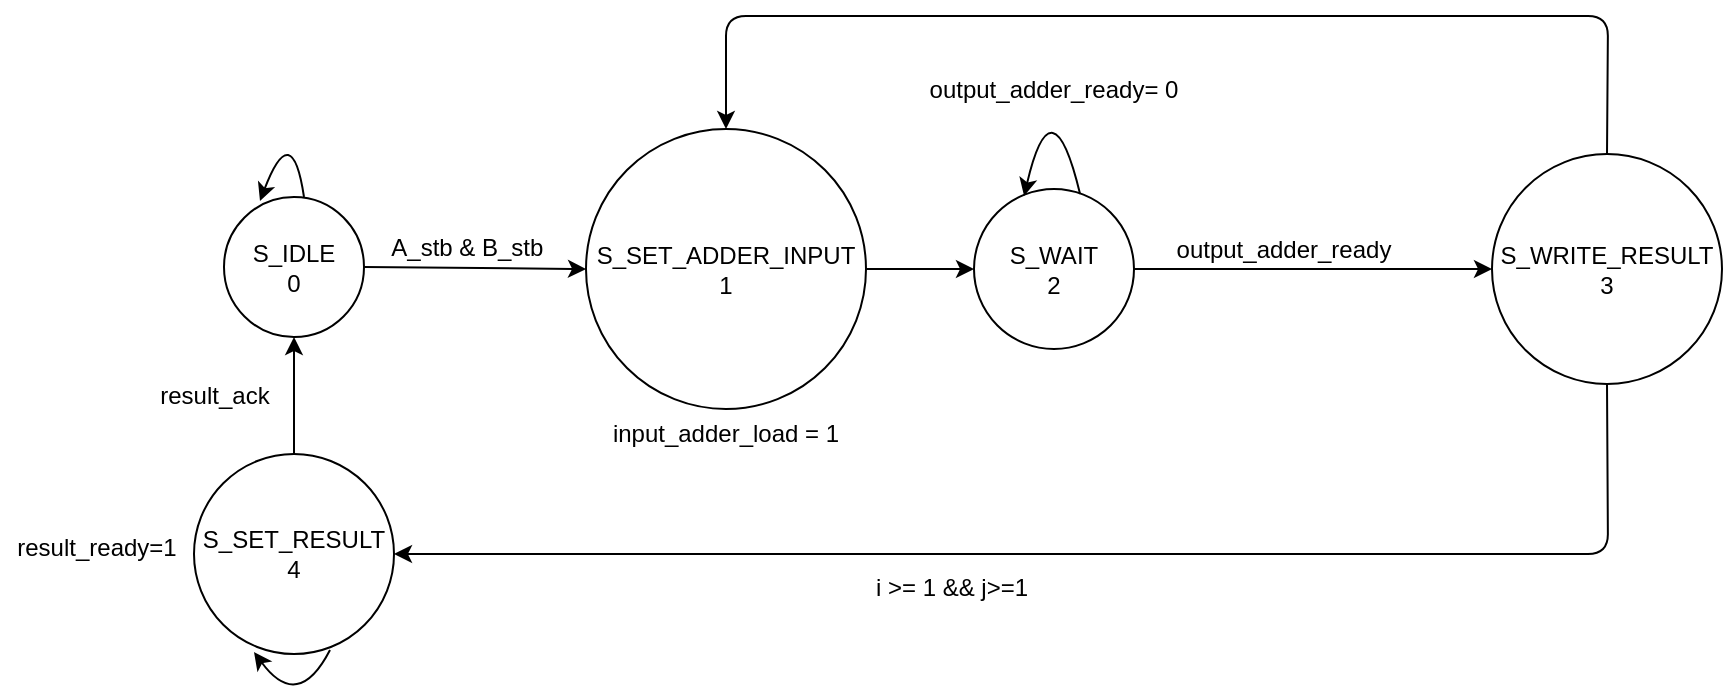 <mxfile version="12.1.3" type="device" pages="1"><diagram id="C0EzYr8PC07dvV3snxJW" name="Page-1"><mxGraphModel dx="932" dy="453" grid="0" gridSize="10" guides="1" tooltips="1" connect="1" arrows="1" fold="1" page="0" pageScale="1" pageWidth="827" pageHeight="1169" math="0" shadow="0"><root><mxCell id="0"/><mxCell id="1" parent="0"/><mxCell id="zCL9SL9qPgamhcy-hfyn-1" value="S_IDLE&lt;br&gt;0" style="ellipse;whiteSpace=wrap;html=1;aspect=fixed;" parent="1" vertex="1"><mxGeometry x="180" y="131.5" width="70" height="70" as="geometry"/></mxCell><mxCell id="zCL9SL9qPgamhcy-hfyn-8" style="edgeStyle=orthogonalEdgeStyle;rounded=0;orthogonalLoop=1;jettySize=auto;html=1;entryX=0;entryY=0.5;entryDx=0;entryDy=0;" parent="1" source="zCL9SL9qPgamhcy-hfyn-3" target="zCL9SL9qPgamhcy-hfyn-6" edge="1"><mxGeometry relative="1" as="geometry"/></mxCell><mxCell id="zCL9SL9qPgamhcy-hfyn-3" value="S_SET_ADDER_INPUT&lt;br&gt;1" style="ellipse;whiteSpace=wrap;html=1;aspect=fixed;" parent="1" vertex="1"><mxGeometry x="361" y="97.5" width="140" height="140" as="geometry"/></mxCell><mxCell id="zCL9SL9qPgamhcy-hfyn-5" value="" style="curved=1;endArrow=classic;html=1;entryX=0.257;entryY=0.029;entryDx=0;entryDy=0;entryPerimeter=0;" parent="1" edge="1" target="zCL9SL9qPgamhcy-hfyn-1"><mxGeometry width="50" height="50" relative="1" as="geometry"><mxPoint x="220" y="131.5" as="sourcePoint"/><mxPoint x="200" y="131.5" as="targetPoint"/><Array as="points"><mxPoint x="214" y="91.5"/></Array></mxGeometry></mxCell><mxCell id="zCL9SL9qPgamhcy-hfyn-15" style="edgeStyle=orthogonalEdgeStyle;rounded=0;orthogonalLoop=1;jettySize=auto;html=1;entryX=0;entryY=0.5;entryDx=0;entryDy=0;" parent="1" source="zCL9SL9qPgamhcy-hfyn-6" target="zCL9SL9qPgamhcy-hfyn-13" edge="1"><mxGeometry relative="1" as="geometry"><mxPoint x="640" y="150" as="targetPoint"/></mxGeometry></mxCell><mxCell id="zCL9SL9qPgamhcy-hfyn-6" value="S_WAIT&lt;br&gt;2" style="ellipse;whiteSpace=wrap;html=1;aspect=fixed;" parent="1" vertex="1"><mxGeometry x="555" y="127.5" width="80" height="80" as="geometry"/></mxCell><mxCell id="zCL9SL9qPgamhcy-hfyn-10" value="input_adder_load = 1" style="text;html=1;strokeColor=none;fillColor=none;align=center;verticalAlign=middle;whiteSpace=wrap;rounded=0;" parent="1" vertex="1"><mxGeometry x="367" y="240" width="128" height="20" as="geometry"/></mxCell><mxCell id="zCL9SL9qPgamhcy-hfyn-11" value="" style="curved=1;endArrow=classic;html=1;exitX=0.663;exitY=0.031;exitDx=0;exitDy=0;exitPerimeter=0;entryX=0.313;entryY=0.044;entryDx=0;entryDy=0;entryPerimeter=0;" parent="1" edge="1" target="zCL9SL9qPgamhcy-hfyn-6" source="zCL9SL9qPgamhcy-hfyn-6"><mxGeometry width="50" height="50" relative="1" as="geometry"><mxPoint x="605" y="123.5" as="sourcePoint"/><mxPoint x="585" y="123.5" as="targetPoint"/><Array as="points"><mxPoint x="594" y="71.5"/></Array></mxGeometry></mxCell><mxCell id="zCL9SL9qPgamhcy-hfyn-12" value="output_adder_ready= 0" style="text;html=1;strokeColor=none;fillColor=none;align=center;verticalAlign=middle;whiteSpace=wrap;rounded=0;" parent="1" vertex="1"><mxGeometry x="525" y="67.5" width="140" height="20" as="geometry"/></mxCell><mxCell id="zCL9SL9qPgamhcy-hfyn-13" value="S_WRITE_RESULT&lt;br&gt;3" style="ellipse;whiteSpace=wrap;html=1;aspect=fixed;" parent="1" vertex="1"><mxGeometry x="814" y="110" width="115" height="115" as="geometry"/></mxCell><mxCell id="zCL9SL9qPgamhcy-hfyn-16" value="output_adder_ready" style="text;html=1;strokeColor=none;fillColor=none;align=center;verticalAlign=middle;whiteSpace=wrap;rounded=0;" parent="1" vertex="1"><mxGeometry x="640" y="147.5" width="140" height="20" as="geometry"/></mxCell><mxCell id="zCL9SL9qPgamhcy-hfyn-22" style="edgeStyle=orthogonalEdgeStyle;rounded=0;orthogonalLoop=1;jettySize=auto;html=1;entryX=0.5;entryY=1;entryDx=0;entryDy=0;" parent="1" source="zCL9SL9qPgamhcy-hfyn-17" target="zCL9SL9qPgamhcy-hfyn-1" edge="1"><mxGeometry relative="1" as="geometry"/></mxCell><mxCell id="zCL9SL9qPgamhcy-hfyn-17" value="S_SET_RESULT&lt;br&gt;4" style="ellipse;whiteSpace=wrap;html=1;aspect=fixed;" parent="1" vertex="1"><mxGeometry x="165" y="260" width="100" height="100" as="geometry"/></mxCell><mxCell id="zCL9SL9qPgamhcy-hfyn-21" value="i &amp;gt;= 1 &amp;amp;&amp;amp; j&amp;gt;=1" style="text;html=1;strokeColor=none;fillColor=none;align=center;verticalAlign=middle;whiteSpace=wrap;rounded=0;" parent="1" vertex="1"><mxGeometry x="493" y="317" width="102" height="20" as="geometry"/></mxCell><mxCell id="zCL9SL9qPgamhcy-hfyn-29" value="result_ready=1" style="text;html=1;strokeColor=none;fillColor=none;align=center;verticalAlign=middle;whiteSpace=wrap;rounded=0;" parent="1" vertex="1"><mxGeometry x="68" y="297" width="97" height="20" as="geometry"/></mxCell><mxCell id="zCL9SL9qPgamhcy-hfyn-30" value="" style="curved=1;endArrow=classic;html=1;exitX=0.68;exitY=0.98;exitDx=0;exitDy=0;exitPerimeter=0;entryX=0.3;entryY=0.99;entryDx=0;entryDy=0;entryPerimeter=0;" parent="1" edge="1" target="zCL9SL9qPgamhcy-hfyn-17" source="zCL9SL9qPgamhcy-hfyn-17"><mxGeometry width="50" height="50" relative="1" as="geometry"><mxPoint x="255" y="389" as="sourcePoint"/><mxPoint x="174" y="398" as="targetPoint"/><Array as="points"><mxPoint x="217" y="389"/></Array></mxGeometry></mxCell><mxCell id="zCL9SL9qPgamhcy-hfyn-32" value="A_stb &amp;amp; B_stb&amp;nbsp;&amp;nbsp;" style="text;html=1;strokeColor=none;fillColor=none;align=center;verticalAlign=middle;whiteSpace=wrap;rounded=0;" parent="1" vertex="1"><mxGeometry x="250" y="146.5" width="110" height="20" as="geometry"/></mxCell><mxCell id="BAyPMwNYVUelBWfdthbC-3" value="" style="endArrow=classic;html=1;exitX=0.5;exitY=1;exitDx=0;exitDy=0;entryX=1;entryY=0.5;entryDx=0;entryDy=0;" edge="1" parent="1" source="zCL9SL9qPgamhcy-hfyn-13" target="zCL9SL9qPgamhcy-hfyn-17"><mxGeometry width="50" height="50" relative="1" as="geometry"><mxPoint x="640" y="365" as="sourcePoint"/><mxPoint x="299" y="294" as="targetPoint"/><Array as="points"><mxPoint x="872" y="310"/></Array></mxGeometry></mxCell><mxCell id="BAyPMwNYVUelBWfdthbC-4" value="" style="endArrow=classic;html=1;exitX=1;exitY=0.5;exitDx=0;exitDy=0;entryX=0;entryY=0.5;entryDx=0;entryDy=0;" edge="1" parent="1" source="zCL9SL9qPgamhcy-hfyn-1" target="zCL9SL9qPgamhcy-hfyn-3"><mxGeometry width="50" height="50" relative="1" as="geometry"><mxPoint x="305" y="300" as="sourcePoint"/><mxPoint x="355" y="250" as="targetPoint"/></mxGeometry></mxCell><mxCell id="BAyPMwNYVUelBWfdthbC-5" value="" style="endArrow=classic;html=1;exitX=0.5;exitY=0;exitDx=0;exitDy=0;entryX=0.5;entryY=0;entryDx=0;entryDy=0;" edge="1" parent="1" source="zCL9SL9qPgamhcy-hfyn-13" target="zCL9SL9qPgamhcy-hfyn-3"><mxGeometry width="50" height="50" relative="1" as="geometry"><mxPoint x="858" y="77" as="sourcePoint"/><mxPoint x="444" y="69" as="targetPoint"/><Array as="points"><mxPoint x="872" y="41"/><mxPoint x="431" y="41"/></Array></mxGeometry></mxCell><mxCell id="BAyPMwNYVUelBWfdthbC-6" value="result_ack" style="text;html=1;strokeColor=none;fillColor=none;align=center;verticalAlign=middle;whiteSpace=wrap;rounded=0;" vertex="1" parent="1"><mxGeometry x="126.5" y="221" width="97" height="20" as="geometry"/></mxCell></root></mxGraphModel></diagram></mxfile>